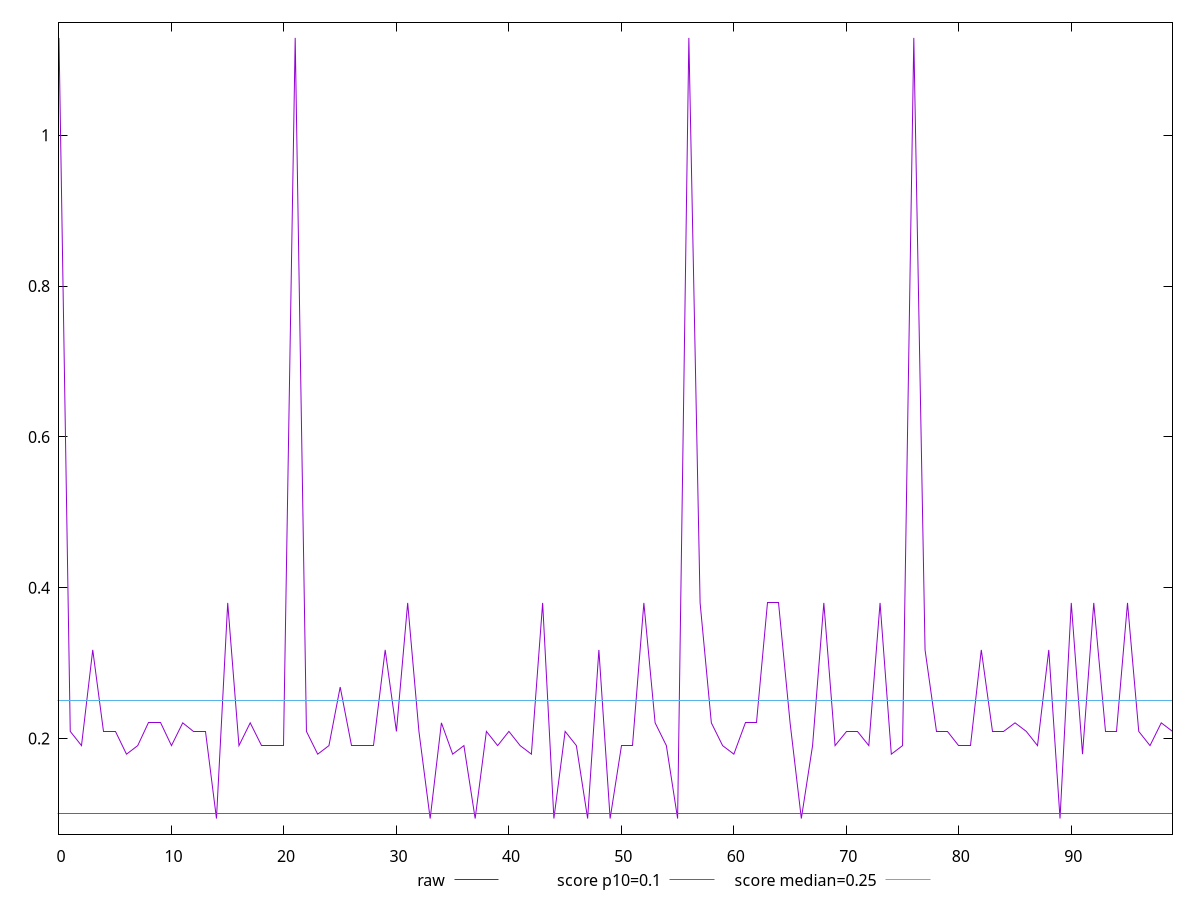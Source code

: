 reset

$raw <<EOF
0 1.1291448974609375
1 0.20941780090332032
2 0.1905707836151123
3 0.31750728607177736
4 0.20941780090332032
5 0.20941780090332032
6 0.17922065734863282
7 0.1905707836151123
8 0.2207679271697998
9 0.2207679271697998
10 0.1905707836151123
11 0.2207679271697998
12 0.20941780090332032
13 0.20941780090332032
14 0.0938739013671875
15 0.3797997665405274
16 0.1905707836151123
17 0.2207679271697998
18 0.1905707836151123
19 0.1905707836151123
20 0.1905707836151123
21 1.1291448974609375
22 0.20941780090332032
23 0.17922065734863282
24 0.1905707836151123
25 0.2682928466796875
26 0.1905707836151123
27 0.1905707836151123
28 0.1905707836151123
29 0.31750728607177736
30 0.20941780090332032
31 0.3797997665405274
32 0.20941780090332032
33 0.0938739013671875
34 0.2207679271697998
35 0.17922065734863282
36 0.1905707836151123
37 0.0938739013671875
38 0.20941780090332032
39 0.1905707836151123
40 0.20941780090332032
41 0.1905707836151123
42 0.17922065734863282
43 0.3797997665405274
44 0.0938739013671875
45 0.20941780090332032
46 0.1905707836151123
47 0.0938739013671875
48 0.31750728607177736
49 0.0938739013671875
50 0.1905707836151123
51 0.1905707836151123
52 0.3797997665405274
53 0.2207679271697998
54 0.1905707836151123
55 0.0938739013671875
56 1.1291448974609375
57 0.3797997665405274
58 0.2207679271697998
59 0.1905707836151123
60 0.17922065734863282
61 0.2207679271697998
62 0.2207679271697998
63 0.3797997665405274
64 0.3797997665405274
65 0.2207679271697998
66 0.0938739013671875
67 0.1905707836151123
68 0.3797997665405274
69 0.1905707836151123
70 0.20941780090332032
71 0.20941780090332032
72 0.1905707836151123
73 0.3797997665405274
74 0.17922065734863282
75 0.1905707836151123
76 1.1291448974609375
77 0.31750728607177736
78 0.20941780090332032
79 0.20941780090332032
80 0.1905707836151123
81 0.1905707836151123
82 0.31750728607177736
83 0.20941780090332032
84 0.20941780090332032
85 0.2207679271697998
86 0.20941780090332032
87 0.1905707836151123
88 0.31750728607177736
89 0.0938739013671875
90 0.3797997665405274
91 0.17922065734863282
92 0.3797997665405274
93 0.20941780090332032
94 0.20941780090332032
95 0.3797997665405274
96 0.20941780090332032
97 0.1905707836151123
98 0.2207679271697998
99 0.20941780090332032
EOF

set key outside below
set xrange [0:99]
set yrange [0.07316848144531249:1.1498503173828125]
set trange [0.07316848144531249:1.1498503173828125]
set terminal svg size 640, 490 enhanced background rgb 'white'
set output "report_00007_2020-12-11T15:55:29.892Z/cumulative-layout-shift/samples/pages+cached+noexternal/raw/values.svg"

plot $raw title "raw" with line, \
     0.1 title "score p10=0.1", \
     0.25 title "score median=0.25"

reset
